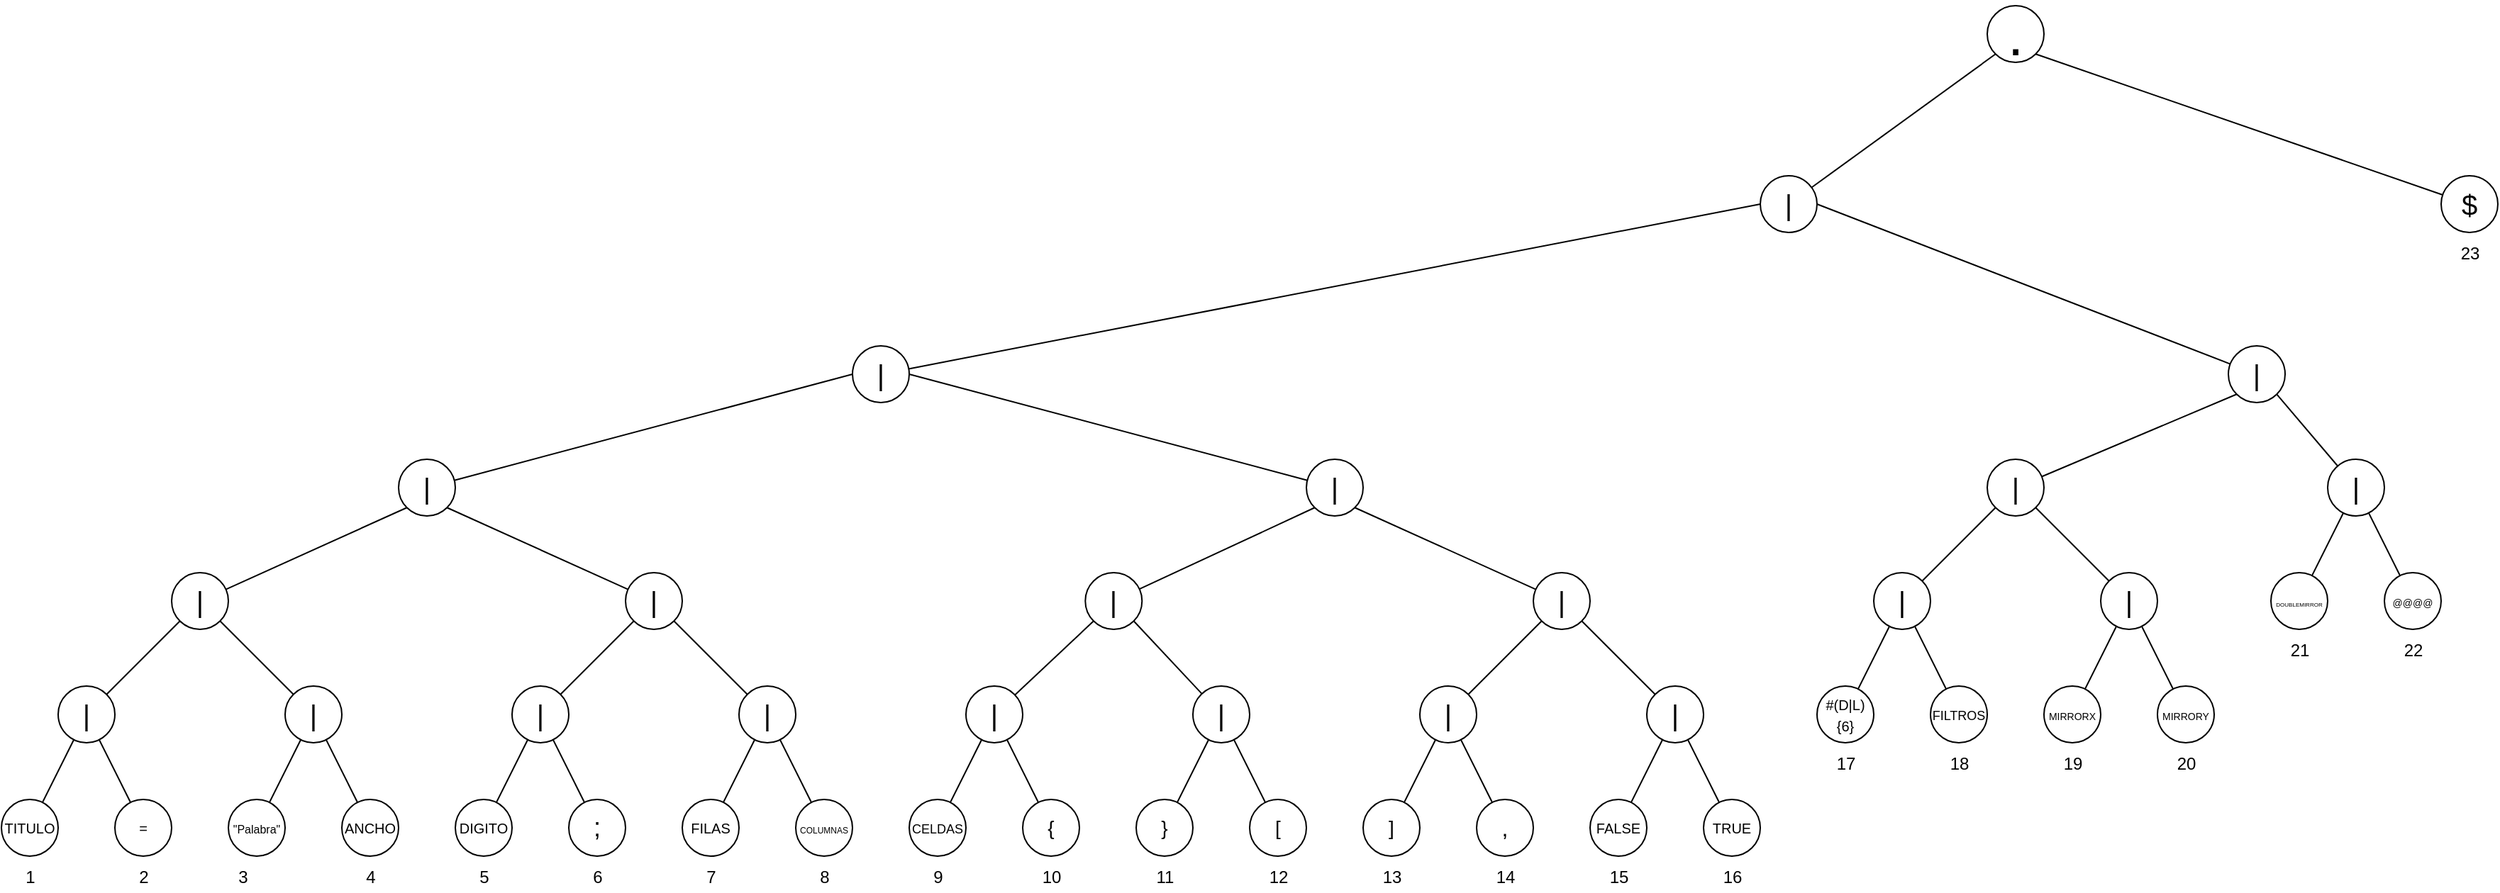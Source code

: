 <mxfile version="15.0.6" type="device"><diagram name="Page-1" id="10a91c8b-09ff-31b1-d368-03940ed4cc9e"><mxGraphModel dx="1447" dy="750" grid="1" gridSize="10" guides="1" tooltips="1" connect="1" arrows="1" fold="1" page="1" pageScale="1" pageWidth="1100" pageHeight="850" background="none" math="0" shadow="0"><root><mxCell id="0"/><mxCell id="1" parent="0"/><mxCell id="J50K5bgQ8t55u7nlD1jD-165" value="" style="edgeStyle=none;rounded=0;orthogonalLoop=1;jettySize=auto;html=1;endArrow=none;endFill=0;" edge="1" parent="1" source="J50K5bgQ8t55u7nlD1jD-55" target="J50K5bgQ8t55u7nlD1jD-84"><mxGeometry relative="1" as="geometry"/></mxCell><mxCell id="J50K5bgQ8t55u7nlD1jD-55" value="&lt;font style=&quot;font-size: 10px&quot;&gt;TITULO&lt;/font&gt;" style="ellipse;whiteSpace=wrap;html=1;aspect=fixed;" vertex="1" parent="1"><mxGeometry x="70" y="685" width="40" height="40" as="geometry"/></mxCell><mxCell id="J50K5bgQ8t55u7nlD1jD-166" value="" style="edgeStyle=none;rounded=0;orthogonalLoop=1;jettySize=auto;html=1;endArrow=none;endFill=0;" edge="1" parent="1" source="J50K5bgQ8t55u7nlD1jD-56" target="J50K5bgQ8t55u7nlD1jD-84"><mxGeometry relative="1" as="geometry"/></mxCell><mxCell id="J50K5bgQ8t55u7nlD1jD-56" value="&lt;font style=&quot;font-size: 10px&quot;&gt;=&lt;/font&gt;" style="ellipse;whiteSpace=wrap;html=1;aspect=fixed;" vertex="1" parent="1"><mxGeometry x="150" y="685" width="40" height="40" as="geometry"/></mxCell><mxCell id="J50K5bgQ8t55u7nlD1jD-168" value="" style="edgeStyle=none;rounded=0;orthogonalLoop=1;jettySize=auto;html=1;endArrow=none;endFill=0;" edge="1" parent="1" source="J50K5bgQ8t55u7nlD1jD-57" target="J50K5bgQ8t55u7nlD1jD-86"><mxGeometry relative="1" as="geometry"/></mxCell><mxCell id="J50K5bgQ8t55u7nlD1jD-57" value="&lt;font style=&quot;font-size: 8px&quot;&gt;&quot;Palabra&quot;&lt;/font&gt;" style="ellipse;whiteSpace=wrap;html=1;aspect=fixed;" vertex="1" parent="1"><mxGeometry x="230" y="685" width="40" height="40" as="geometry"/></mxCell><mxCell id="J50K5bgQ8t55u7nlD1jD-249" value="" style="edgeStyle=none;rounded=0;orthogonalLoop=1;jettySize=auto;html=1;endArrow=none;endFill=0;" edge="1" parent="1" source="J50K5bgQ8t55u7nlD1jD-82" target="J50K5bgQ8t55u7nlD1jD-104"><mxGeometry relative="1" as="geometry"/></mxCell><mxCell id="J50K5bgQ8t55u7nlD1jD-82" value="&lt;span style=&quot;font-size: 7px&quot;&gt;@@@@&lt;/span&gt;" style="ellipse;whiteSpace=wrap;html=1;aspect=fixed;" vertex="1" parent="1"><mxGeometry x="1750" y="525" width="40" height="40" as="geometry"/></mxCell><mxCell id="J50K5bgQ8t55u7nlD1jD-171" style="edgeStyle=none;rounded=0;orthogonalLoop=1;jettySize=auto;html=1;entryX=0;entryY=1;entryDx=0;entryDy=0;endArrow=none;endFill=0;" edge="1" parent="1" source="J50K5bgQ8t55u7nlD1jD-84" target="J50K5bgQ8t55u7nlD1jD-169"><mxGeometry relative="1" as="geometry"/></mxCell><mxCell id="J50K5bgQ8t55u7nlD1jD-84" value="&lt;font style=&quot;font-size: 20px&quot;&gt;|&lt;/font&gt;" style="ellipse;whiteSpace=wrap;html=1;aspect=fixed;" vertex="1" parent="1"><mxGeometry x="110" y="605" width="40" height="40" as="geometry"/></mxCell><mxCell id="J50K5bgQ8t55u7nlD1jD-172" style="edgeStyle=none;rounded=0;orthogonalLoop=1;jettySize=auto;html=1;entryX=1;entryY=1;entryDx=0;entryDy=0;endArrow=none;endFill=0;" edge="1" parent="1" source="J50K5bgQ8t55u7nlD1jD-86" target="J50K5bgQ8t55u7nlD1jD-169"><mxGeometry relative="1" as="geometry"/></mxCell><mxCell id="J50K5bgQ8t55u7nlD1jD-86" value="&lt;font style=&quot;font-size: 20px&quot;&gt;|&lt;/font&gt;" style="ellipse;whiteSpace=wrap;html=1;aspect=fixed;" vertex="1" parent="1"><mxGeometry x="270" y="605" width="40" height="40" as="geometry"/></mxCell><mxCell id="J50K5bgQ8t55u7nlD1jD-181" style="edgeStyle=none;rounded=0;orthogonalLoop=1;jettySize=auto;html=1;entryX=0;entryY=1;entryDx=0;entryDy=0;endArrow=none;endFill=0;" edge="1" parent="1" source="J50K5bgQ8t55u7nlD1jD-88" target="J50K5bgQ8t55u7nlD1jD-182"><mxGeometry relative="1" as="geometry"/></mxCell><mxCell id="J50K5bgQ8t55u7nlD1jD-88" value="&lt;font style=&quot;font-size: 20px&quot;&gt;|&lt;/font&gt;" style="ellipse;whiteSpace=wrap;html=1;aspect=fixed;" vertex="1" parent="1"><mxGeometry x="430" y="605" width="40" height="40" as="geometry"/></mxCell><mxCell id="J50K5bgQ8t55u7nlD1jD-184" style="edgeStyle=none;rounded=0;orthogonalLoop=1;jettySize=auto;html=1;entryX=1;entryY=1;entryDx=0;entryDy=0;endArrow=none;endFill=0;" edge="1" parent="1" source="J50K5bgQ8t55u7nlD1jD-90" target="J50K5bgQ8t55u7nlD1jD-182"><mxGeometry relative="1" as="geometry"/></mxCell><mxCell id="J50K5bgQ8t55u7nlD1jD-90" value="&lt;font style=&quot;font-size: 20px&quot;&gt;|&lt;/font&gt;" style="ellipse;whiteSpace=wrap;html=1;aspect=fixed;" vertex="1" parent="1"><mxGeometry x="590" y="605" width="40" height="40" as="geometry"/></mxCell><mxCell id="J50K5bgQ8t55u7nlD1jD-193" style="edgeStyle=none;rounded=0;orthogonalLoop=1;jettySize=auto;html=1;entryX=0;entryY=1;entryDx=0;entryDy=0;endArrow=none;endFill=0;" edge="1" parent="1" source="J50K5bgQ8t55u7nlD1jD-92" target="J50K5bgQ8t55u7nlD1jD-187"><mxGeometry relative="1" as="geometry"/></mxCell><mxCell id="J50K5bgQ8t55u7nlD1jD-92" value="&lt;font style=&quot;font-size: 20px&quot;&gt;|&lt;/font&gt;" style="ellipse;whiteSpace=wrap;html=1;aspect=fixed;" vertex="1" parent="1"><mxGeometry x="750" y="605" width="40" height="40" as="geometry"/></mxCell><mxCell id="J50K5bgQ8t55u7nlD1jD-194" style="edgeStyle=none;rounded=0;orthogonalLoop=1;jettySize=auto;html=1;entryX=1;entryY=1;entryDx=0;entryDy=0;endArrow=none;endFill=0;" edge="1" parent="1" source="J50K5bgQ8t55u7nlD1jD-94" target="J50K5bgQ8t55u7nlD1jD-187"><mxGeometry relative="1" as="geometry"/></mxCell><mxCell id="J50K5bgQ8t55u7nlD1jD-94" value="&lt;font style=&quot;font-size: 20px&quot;&gt;|&lt;/font&gt;" style="ellipse;whiteSpace=wrap;html=1;aspect=fixed;" vertex="1" parent="1"><mxGeometry x="910" y="605" width="40" height="40" as="geometry"/></mxCell><mxCell id="J50K5bgQ8t55u7nlD1jD-195" style="edgeStyle=none;rounded=0;orthogonalLoop=1;jettySize=auto;html=1;entryX=0;entryY=1;entryDx=0;entryDy=0;endArrow=none;endFill=0;" edge="1" parent="1" source="J50K5bgQ8t55u7nlD1jD-96" target="J50K5bgQ8t55u7nlD1jD-190"><mxGeometry relative="1" as="geometry"/></mxCell><mxCell id="J50K5bgQ8t55u7nlD1jD-96" value="&lt;font style=&quot;font-size: 20px&quot;&gt;|&lt;/font&gt;" style="ellipse;whiteSpace=wrap;html=1;aspect=fixed;" vertex="1" parent="1"><mxGeometry x="1070" y="605" width="40" height="40" as="geometry"/></mxCell><mxCell id="J50K5bgQ8t55u7nlD1jD-196" style="edgeStyle=none;rounded=0;orthogonalLoop=1;jettySize=auto;html=1;entryX=1;entryY=1;entryDx=0;entryDy=0;endArrow=none;endFill=0;" edge="1" parent="1" source="J50K5bgQ8t55u7nlD1jD-98" target="J50K5bgQ8t55u7nlD1jD-190"><mxGeometry relative="1" as="geometry"/></mxCell><mxCell id="J50K5bgQ8t55u7nlD1jD-98" value="&lt;font style=&quot;font-size: 20px&quot;&gt;|&lt;/font&gt;" style="ellipse;whiteSpace=wrap;html=1;aspect=fixed;" vertex="1" parent="1"><mxGeometry x="1230" y="605" width="40" height="40" as="geometry"/></mxCell><mxCell id="J50K5bgQ8t55u7nlD1jD-197" style="edgeStyle=none;rounded=0;orthogonalLoop=1;jettySize=auto;html=1;entryX=0;entryY=1;entryDx=0;entryDy=0;endArrow=none;endFill=0;" edge="1" parent="1" source="J50K5bgQ8t55u7nlD1jD-100" target="J50K5bgQ8t55u7nlD1jD-191"><mxGeometry relative="1" as="geometry"/></mxCell><mxCell id="J50K5bgQ8t55u7nlD1jD-100" value="&lt;font style=&quot;font-size: 20px&quot;&gt;|&lt;/font&gt;" style="ellipse;whiteSpace=wrap;html=1;aspect=fixed;" vertex="1" parent="1"><mxGeometry x="1390" y="525" width="40" height="40" as="geometry"/></mxCell><mxCell id="J50K5bgQ8t55u7nlD1jD-198" style="edgeStyle=none;rounded=0;orthogonalLoop=1;jettySize=auto;html=1;entryX=1;entryY=1;entryDx=0;entryDy=0;endArrow=none;endFill=0;" edge="1" parent="1" source="J50K5bgQ8t55u7nlD1jD-102" target="J50K5bgQ8t55u7nlD1jD-191"><mxGeometry relative="1" as="geometry"/></mxCell><mxCell id="J50K5bgQ8t55u7nlD1jD-102" value="&lt;font style=&quot;font-size: 20px&quot;&gt;|&lt;/font&gt;" style="ellipse;whiteSpace=wrap;html=1;aspect=fixed;" vertex="1" parent="1"><mxGeometry x="1550" y="525" width="40" height="40" as="geometry"/></mxCell><mxCell id="J50K5bgQ8t55u7nlD1jD-251" style="edgeStyle=none;rounded=0;orthogonalLoop=1;jettySize=auto;html=1;entryX=1;entryY=1;entryDx=0;entryDy=0;endArrow=none;endFill=0;" edge="1" parent="1" source="J50K5bgQ8t55u7nlD1jD-104" target="J50K5bgQ8t55u7nlD1jD-203"><mxGeometry relative="1" as="geometry"/></mxCell><mxCell id="J50K5bgQ8t55u7nlD1jD-104" value="&lt;font style=&quot;font-size: 20px&quot;&gt;|&lt;/font&gt;" style="ellipse;whiteSpace=wrap;html=1;aspect=fixed;" vertex="1" parent="1"><mxGeometry x="1710" y="445" width="40" height="40" as="geometry"/></mxCell><mxCell id="J50K5bgQ8t55u7nlD1jD-206" style="edgeStyle=none;rounded=0;orthogonalLoop=1;jettySize=auto;html=1;entryX=0;entryY=1;entryDx=0;entryDy=0;endArrow=none;endFill=0;" edge="1" parent="1" source="J50K5bgQ8t55u7nlD1jD-169" target="J50K5bgQ8t55u7nlD1jD-201"><mxGeometry relative="1" as="geometry"/></mxCell><mxCell id="J50K5bgQ8t55u7nlD1jD-169" value="&lt;font style=&quot;font-size: 20px&quot;&gt;|&lt;/font&gt;" style="ellipse;whiteSpace=wrap;html=1;aspect=fixed;" vertex="1" parent="1"><mxGeometry x="190" y="525" width="40" height="40" as="geometry"/></mxCell><mxCell id="J50K5bgQ8t55u7nlD1jD-207" style="edgeStyle=none;rounded=0;orthogonalLoop=1;jettySize=auto;html=1;entryX=1;entryY=1;entryDx=0;entryDy=0;endArrow=none;endFill=0;" edge="1" parent="1" source="J50K5bgQ8t55u7nlD1jD-182" target="J50K5bgQ8t55u7nlD1jD-201"><mxGeometry relative="1" as="geometry"/></mxCell><mxCell id="J50K5bgQ8t55u7nlD1jD-182" value="&lt;font style=&quot;font-size: 20px&quot;&gt;|&lt;/font&gt;" style="ellipse;whiteSpace=wrap;html=1;aspect=fixed;" vertex="1" parent="1"><mxGeometry x="510" y="525" width="40" height="40" as="geometry"/></mxCell><mxCell id="J50K5bgQ8t55u7nlD1jD-183" style="edgeStyle=none;rounded=0;orthogonalLoop=1;jettySize=auto;html=1;entryX=1;entryY=0;entryDx=0;entryDy=0;endArrow=none;endFill=0;" edge="1" parent="1" source="J50K5bgQ8t55u7nlD1jD-88" target="J50K5bgQ8t55u7nlD1jD-88"><mxGeometry relative="1" as="geometry"/></mxCell><mxCell id="J50K5bgQ8t55u7nlD1jD-208" style="edgeStyle=none;rounded=0;orthogonalLoop=1;jettySize=auto;html=1;entryX=0;entryY=1;entryDx=0;entryDy=0;endArrow=none;endFill=0;" edge="1" parent="1" source="J50K5bgQ8t55u7nlD1jD-187" target="J50K5bgQ8t55u7nlD1jD-202"><mxGeometry relative="1" as="geometry"/></mxCell><mxCell id="J50K5bgQ8t55u7nlD1jD-187" value="&lt;font style=&quot;font-size: 20px&quot;&gt;|&lt;/font&gt;" style="ellipse;whiteSpace=wrap;html=1;aspect=fixed;" vertex="1" parent="1"><mxGeometry x="834.14" y="525" width="40" height="40" as="geometry"/></mxCell><mxCell id="J50K5bgQ8t55u7nlD1jD-209" style="edgeStyle=none;rounded=0;orthogonalLoop=1;jettySize=auto;html=1;entryX=1;entryY=1;entryDx=0;entryDy=0;endArrow=none;endFill=0;" edge="1" parent="1" source="J50K5bgQ8t55u7nlD1jD-190" target="J50K5bgQ8t55u7nlD1jD-202"><mxGeometry relative="1" as="geometry"/></mxCell><mxCell id="J50K5bgQ8t55u7nlD1jD-190" value="&lt;font style=&quot;font-size: 20px&quot;&gt;|&lt;/font&gt;" style="ellipse;whiteSpace=wrap;html=1;aspect=fixed;" vertex="1" parent="1"><mxGeometry x="1150" y="525" width="40" height="40" as="geometry"/></mxCell><mxCell id="J50K5bgQ8t55u7nlD1jD-210" style="edgeStyle=none;rounded=0;orthogonalLoop=1;jettySize=auto;html=1;entryX=0;entryY=1;entryDx=0;entryDy=0;endArrow=none;endFill=0;" edge="1" parent="1" source="J50K5bgQ8t55u7nlD1jD-191" target="J50K5bgQ8t55u7nlD1jD-203"><mxGeometry relative="1" as="geometry"/></mxCell><mxCell id="J50K5bgQ8t55u7nlD1jD-191" value="&lt;font style=&quot;font-size: 20px&quot;&gt;|&lt;/font&gt;" style="ellipse;whiteSpace=wrap;html=1;aspect=fixed;" vertex="1" parent="1"><mxGeometry x="1470" y="445" width="40" height="40" as="geometry"/></mxCell><mxCell id="J50K5bgQ8t55u7nlD1jD-255" style="edgeStyle=none;rounded=0;orthogonalLoop=1;jettySize=auto;html=1;entryX=0;entryY=0.5;entryDx=0;entryDy=0;endArrow=none;endFill=0;" edge="1" parent="1" source="J50K5bgQ8t55u7nlD1jD-201" target="J50K5bgQ8t55u7nlD1jD-204"><mxGeometry relative="1" as="geometry"/></mxCell><mxCell id="J50K5bgQ8t55u7nlD1jD-201" value="&lt;font style=&quot;font-size: 20px&quot;&gt;|&lt;/font&gt;" style="ellipse;whiteSpace=wrap;html=1;aspect=fixed;" vertex="1" parent="1"><mxGeometry x="350" y="445" width="40" height="40" as="geometry"/></mxCell><mxCell id="J50K5bgQ8t55u7nlD1jD-256" style="edgeStyle=none;rounded=0;orthogonalLoop=1;jettySize=auto;html=1;entryX=1;entryY=0.5;entryDx=0;entryDy=0;endArrow=none;endFill=0;" edge="1" parent="1" source="J50K5bgQ8t55u7nlD1jD-202" target="J50K5bgQ8t55u7nlD1jD-204"><mxGeometry relative="1" as="geometry"/></mxCell><mxCell id="J50K5bgQ8t55u7nlD1jD-202" value="&lt;font style=&quot;font-size: 20px&quot;&gt;|&lt;/font&gt;" style="ellipse;whiteSpace=wrap;html=1;aspect=fixed;" vertex="1" parent="1"><mxGeometry x="990" y="445" width="40" height="40" as="geometry"/></mxCell><mxCell id="J50K5bgQ8t55u7nlD1jD-259" style="edgeStyle=none;rounded=0;orthogonalLoop=1;jettySize=auto;html=1;entryX=1;entryY=0.5;entryDx=0;entryDy=0;endArrow=none;endFill=0;" edge="1" parent="1" source="J50K5bgQ8t55u7nlD1jD-203" target="J50K5bgQ8t55u7nlD1jD-205"><mxGeometry relative="1" as="geometry"/></mxCell><mxCell id="J50K5bgQ8t55u7nlD1jD-203" value="&lt;font style=&quot;font-size: 20px&quot;&gt;|&lt;/font&gt;" style="ellipse;whiteSpace=wrap;html=1;aspect=fixed;" vertex="1" parent="1"><mxGeometry x="1640" y="365" width="40" height="40" as="geometry"/></mxCell><mxCell id="J50K5bgQ8t55u7nlD1jD-258" style="edgeStyle=none;rounded=0;orthogonalLoop=1;jettySize=auto;html=1;entryX=0;entryY=0.5;entryDx=0;entryDy=0;endArrow=none;endFill=0;" edge="1" parent="1" source="J50K5bgQ8t55u7nlD1jD-204" target="J50K5bgQ8t55u7nlD1jD-205"><mxGeometry relative="1" as="geometry"/></mxCell><mxCell id="J50K5bgQ8t55u7nlD1jD-204" value="&lt;font style=&quot;font-size: 20px&quot;&gt;|&lt;/font&gt;" style="ellipse;whiteSpace=wrap;html=1;aspect=fixed;" vertex="1" parent="1"><mxGeometry x="670" y="365" width="40" height="40" as="geometry"/></mxCell><mxCell id="J50K5bgQ8t55u7nlD1jD-263" style="edgeStyle=none;rounded=0;orthogonalLoop=1;jettySize=auto;html=1;entryX=0;entryY=1;entryDx=0;entryDy=0;endArrow=none;endFill=0;" edge="1" parent="1" source="J50K5bgQ8t55u7nlD1jD-205" target="J50K5bgQ8t55u7nlD1jD-260"><mxGeometry relative="1" as="geometry"/></mxCell><mxCell id="J50K5bgQ8t55u7nlD1jD-205" value="&lt;font style=&quot;font-size: 20px&quot;&gt;|&lt;/font&gt;" style="ellipse;whiteSpace=wrap;html=1;aspect=fixed;" vertex="1" parent="1"><mxGeometry x="1310" y="245" width="40" height="40" as="geometry"/></mxCell><mxCell id="J50K5bgQ8t55u7nlD1jD-230" value="" style="edgeStyle=none;rounded=0;orthogonalLoop=1;jettySize=auto;html=1;endArrow=none;endFill=0;" edge="1" parent="1" source="J50K5bgQ8t55u7nlD1jD-212" target="J50K5bgQ8t55u7nlD1jD-86"><mxGeometry relative="1" as="geometry"/></mxCell><mxCell id="J50K5bgQ8t55u7nlD1jD-212" value="&lt;font style=&quot;font-size: 10px&quot;&gt;ANCHO&lt;/font&gt;" style="ellipse;whiteSpace=wrap;html=1;aspect=fixed;" vertex="1" parent="1"><mxGeometry x="310" y="685" width="40" height="40" as="geometry"/></mxCell><mxCell id="J50K5bgQ8t55u7nlD1jD-231" value="" style="edgeStyle=none;rounded=0;orthogonalLoop=1;jettySize=auto;html=1;endArrow=none;endFill=0;" edge="1" parent="1" source="J50K5bgQ8t55u7nlD1jD-213" target="J50K5bgQ8t55u7nlD1jD-88"><mxGeometry relative="1" as="geometry"/></mxCell><mxCell id="J50K5bgQ8t55u7nlD1jD-213" value="&lt;font style=&quot;font-size: 10px&quot;&gt;DIGITO&lt;/font&gt;" style="ellipse;whiteSpace=wrap;html=1;aspect=fixed;" vertex="1" parent="1"><mxGeometry x="390" y="685" width="40" height="40" as="geometry"/></mxCell><mxCell id="J50K5bgQ8t55u7nlD1jD-232" value="" style="edgeStyle=none;rounded=0;orthogonalLoop=1;jettySize=auto;html=1;endArrow=none;endFill=0;" edge="1" parent="1" source="J50K5bgQ8t55u7nlD1jD-214" target="J50K5bgQ8t55u7nlD1jD-88"><mxGeometry relative="1" as="geometry"/></mxCell><mxCell id="J50K5bgQ8t55u7nlD1jD-214" value="&lt;font style=&quot;font-size: 18px&quot;&gt;;&lt;/font&gt;" style="ellipse;whiteSpace=wrap;html=1;aspect=fixed;" vertex="1" parent="1"><mxGeometry x="470" y="685" width="40" height="40" as="geometry"/></mxCell><mxCell id="J50K5bgQ8t55u7nlD1jD-233" value="" style="edgeStyle=none;rounded=0;orthogonalLoop=1;jettySize=auto;html=1;endArrow=none;endFill=0;" edge="1" parent="1" source="J50K5bgQ8t55u7nlD1jD-215" target="J50K5bgQ8t55u7nlD1jD-90"><mxGeometry relative="1" as="geometry"/></mxCell><mxCell id="J50K5bgQ8t55u7nlD1jD-215" value="&lt;font style=&quot;font-size: 10px&quot;&gt;FILAS&lt;/font&gt;" style="ellipse;whiteSpace=wrap;html=1;aspect=fixed;" vertex="1" parent="1"><mxGeometry x="550" y="685" width="40" height="40" as="geometry"/></mxCell><mxCell id="J50K5bgQ8t55u7nlD1jD-234" value="" style="edgeStyle=none;rounded=0;orthogonalLoop=1;jettySize=auto;html=1;endArrow=none;endFill=0;" edge="1" parent="1" source="J50K5bgQ8t55u7nlD1jD-216" target="J50K5bgQ8t55u7nlD1jD-90"><mxGeometry relative="1" as="geometry"/></mxCell><mxCell id="J50K5bgQ8t55u7nlD1jD-216" value="&lt;font style=&quot;font-size: 6px&quot;&gt;COLUMNAS&lt;/font&gt;" style="ellipse;whiteSpace=wrap;html=1;aspect=fixed;" vertex="1" parent="1"><mxGeometry x="630" y="685" width="40" height="40" as="geometry"/></mxCell><mxCell id="J50K5bgQ8t55u7nlD1jD-235" value="" style="edgeStyle=none;rounded=0;orthogonalLoop=1;jettySize=auto;html=1;endArrow=none;endFill=0;" edge="1" parent="1" source="J50K5bgQ8t55u7nlD1jD-217" target="J50K5bgQ8t55u7nlD1jD-92"><mxGeometry relative="1" as="geometry"/></mxCell><mxCell id="J50K5bgQ8t55u7nlD1jD-217" value="&lt;font style=&quot;font-size: 9px&quot;&gt;CELDAS&lt;/font&gt;" style="ellipse;whiteSpace=wrap;html=1;aspect=fixed;" vertex="1" parent="1"><mxGeometry x="710" y="685" width="40" height="40" as="geometry"/></mxCell><mxCell id="J50K5bgQ8t55u7nlD1jD-236" value="" style="edgeStyle=none;rounded=0;orthogonalLoop=1;jettySize=auto;html=1;endArrow=none;endFill=0;" edge="1" parent="1" source="J50K5bgQ8t55u7nlD1jD-218" target="J50K5bgQ8t55u7nlD1jD-92"><mxGeometry relative="1" as="geometry"/></mxCell><mxCell id="J50K5bgQ8t55u7nlD1jD-218" value="&lt;font style=&quot;font-size: 14px&quot;&gt;{&lt;/font&gt;" style="ellipse;whiteSpace=wrap;html=1;aspect=fixed;" vertex="1" parent="1"><mxGeometry x="790" y="685" width="40" height="40" as="geometry"/></mxCell><mxCell id="J50K5bgQ8t55u7nlD1jD-237" value="" style="edgeStyle=none;rounded=0;orthogonalLoop=1;jettySize=auto;html=1;endArrow=none;endFill=0;" edge="1" parent="1" source="J50K5bgQ8t55u7nlD1jD-219" target="J50K5bgQ8t55u7nlD1jD-94"><mxGeometry relative="1" as="geometry"/></mxCell><mxCell id="J50K5bgQ8t55u7nlD1jD-219" value="&lt;font style=&quot;font-size: 14px&quot;&gt;}&lt;/font&gt;" style="ellipse;whiteSpace=wrap;html=1;aspect=fixed;" vertex="1" parent="1"><mxGeometry x="870" y="685" width="40" height="40" as="geometry"/></mxCell><mxCell id="J50K5bgQ8t55u7nlD1jD-238" value="" style="edgeStyle=none;rounded=0;orthogonalLoop=1;jettySize=auto;html=1;endArrow=none;endFill=0;" edge="1" parent="1" source="J50K5bgQ8t55u7nlD1jD-220" target="J50K5bgQ8t55u7nlD1jD-94"><mxGeometry relative="1" as="geometry"/></mxCell><mxCell id="J50K5bgQ8t55u7nlD1jD-220" value="&lt;font style=&quot;font-size: 14px&quot;&gt;[&lt;/font&gt;" style="ellipse;whiteSpace=wrap;html=1;aspect=fixed;" vertex="1" parent="1"><mxGeometry x="950" y="685" width="40" height="40" as="geometry"/></mxCell><mxCell id="J50K5bgQ8t55u7nlD1jD-239" value="" style="edgeStyle=none;rounded=0;orthogonalLoop=1;jettySize=auto;html=1;endArrow=none;endFill=0;" edge="1" parent="1" source="J50K5bgQ8t55u7nlD1jD-221" target="J50K5bgQ8t55u7nlD1jD-96"><mxGeometry relative="1" as="geometry"/></mxCell><mxCell id="J50K5bgQ8t55u7nlD1jD-221" value="&lt;font style=&quot;font-size: 14px&quot;&gt;]&lt;/font&gt;" style="ellipse;whiteSpace=wrap;html=1;aspect=fixed;" vertex="1" parent="1"><mxGeometry x="1030" y="685" width="40" height="40" as="geometry"/></mxCell><mxCell id="J50K5bgQ8t55u7nlD1jD-240" value="" style="edgeStyle=none;rounded=0;orthogonalLoop=1;jettySize=auto;html=1;endArrow=none;endFill=0;" edge="1" parent="1" source="J50K5bgQ8t55u7nlD1jD-222" target="J50K5bgQ8t55u7nlD1jD-96"><mxGeometry relative="1" as="geometry"/></mxCell><mxCell id="J50K5bgQ8t55u7nlD1jD-222" value="&lt;font style=&quot;font-size: 16px&quot;&gt;,&lt;/font&gt;" style="ellipse;whiteSpace=wrap;html=1;aspect=fixed;" vertex="1" parent="1"><mxGeometry x="1110" y="685" width="40" height="40" as="geometry"/></mxCell><mxCell id="J50K5bgQ8t55u7nlD1jD-241" value="" style="edgeStyle=none;rounded=0;orthogonalLoop=1;jettySize=auto;html=1;endArrow=none;endFill=0;" edge="1" parent="1" source="J50K5bgQ8t55u7nlD1jD-223" target="J50K5bgQ8t55u7nlD1jD-98"><mxGeometry relative="1" as="geometry"/></mxCell><mxCell id="J50K5bgQ8t55u7nlD1jD-223" value="&lt;span style=&quot;font-size: 10px&quot;&gt;FALSE&lt;/span&gt;" style="ellipse;whiteSpace=wrap;html=1;aspect=fixed;" vertex="1" parent="1"><mxGeometry x="1190" y="685" width="40" height="40" as="geometry"/></mxCell><mxCell id="J50K5bgQ8t55u7nlD1jD-242" value="" style="edgeStyle=none;rounded=0;orthogonalLoop=1;jettySize=auto;html=1;endArrow=none;endFill=0;" edge="1" parent="1" source="J50K5bgQ8t55u7nlD1jD-224" target="J50K5bgQ8t55u7nlD1jD-98"><mxGeometry relative="1" as="geometry"/></mxCell><mxCell id="J50K5bgQ8t55u7nlD1jD-224" value="&lt;font style=&quot;font-size: 10px&quot;&gt;TRUE&lt;/font&gt;" style="ellipse;whiteSpace=wrap;html=1;aspect=fixed;" vertex="1" parent="1"><mxGeometry x="1270" y="685" width="40" height="40" as="geometry"/></mxCell><mxCell id="J50K5bgQ8t55u7nlD1jD-243" value="" style="edgeStyle=none;rounded=0;orthogonalLoop=1;jettySize=auto;html=1;endArrow=none;endFill=0;" edge="1" parent="1" source="J50K5bgQ8t55u7nlD1jD-225" target="J50K5bgQ8t55u7nlD1jD-100"><mxGeometry relative="1" as="geometry"/></mxCell><mxCell id="J50K5bgQ8t55u7nlD1jD-225" value="&lt;font style=&quot;font-size: 10px&quot;&gt;#(D|L){6}&lt;/font&gt;" style="ellipse;whiteSpace=wrap;html=1;aspect=fixed;" vertex="1" parent="1"><mxGeometry x="1350" y="605" width="40" height="40" as="geometry"/></mxCell><mxCell id="J50K5bgQ8t55u7nlD1jD-244" value="" style="edgeStyle=none;rounded=0;orthogonalLoop=1;jettySize=auto;html=1;endArrow=none;endFill=0;" edge="1" parent="1" source="J50K5bgQ8t55u7nlD1jD-226" target="J50K5bgQ8t55u7nlD1jD-100"><mxGeometry relative="1" as="geometry"/></mxCell><mxCell id="J50K5bgQ8t55u7nlD1jD-226" value="&lt;font style=&quot;font-size: 9px&quot;&gt;FILTROS&lt;/font&gt;" style="ellipse;whiteSpace=wrap;html=1;aspect=fixed;" vertex="1" parent="1"><mxGeometry x="1430" y="605" width="40" height="40" as="geometry"/></mxCell><mxCell id="J50K5bgQ8t55u7nlD1jD-245" value="" style="edgeStyle=none;rounded=0;orthogonalLoop=1;jettySize=auto;html=1;endArrow=none;endFill=0;" edge="1" parent="1" source="J50K5bgQ8t55u7nlD1jD-227" target="J50K5bgQ8t55u7nlD1jD-102"><mxGeometry relative="1" as="geometry"/></mxCell><mxCell id="J50K5bgQ8t55u7nlD1jD-227" value="&lt;font style=&quot;font-size: 7px&quot;&gt;MIRRORX&lt;/font&gt;" style="ellipse;whiteSpace=wrap;html=1;aspect=fixed;" vertex="1" parent="1"><mxGeometry x="1510" y="605" width="40" height="40" as="geometry"/></mxCell><mxCell id="J50K5bgQ8t55u7nlD1jD-246" value="" style="edgeStyle=none;rounded=0;orthogonalLoop=1;jettySize=auto;html=1;endArrow=none;endFill=0;" edge="1" parent="1" source="J50K5bgQ8t55u7nlD1jD-228" target="J50K5bgQ8t55u7nlD1jD-102"><mxGeometry relative="1" as="geometry"/></mxCell><mxCell id="J50K5bgQ8t55u7nlD1jD-228" value="&lt;span style=&quot;font-size: 7px&quot;&gt;MIRRORY&lt;/span&gt;" style="ellipse;whiteSpace=wrap;html=1;aspect=fixed;" vertex="1" parent="1"><mxGeometry x="1590" y="605" width="40" height="40" as="geometry"/></mxCell><mxCell id="J50K5bgQ8t55u7nlD1jD-250" value="" style="edgeStyle=none;rounded=0;orthogonalLoop=1;jettySize=auto;html=1;endArrow=none;endFill=0;" edge="1" parent="1" source="J50K5bgQ8t55u7nlD1jD-229" target="J50K5bgQ8t55u7nlD1jD-104"><mxGeometry relative="1" as="geometry"/></mxCell><mxCell id="J50K5bgQ8t55u7nlD1jD-229" value="&lt;span style=&quot;font-size: 4px&quot;&gt;DOUBLEMIRROR&lt;/span&gt;" style="ellipse;whiteSpace=wrap;html=1;aspect=fixed;" vertex="1" parent="1"><mxGeometry x="1670" y="525" width="40" height="40" as="geometry"/></mxCell><mxCell id="J50K5bgQ8t55u7nlD1jD-252" style="edgeStyle=none;rounded=0;orthogonalLoop=1;jettySize=auto;html=1;exitX=0;exitY=0.5;exitDx=0;exitDy=0;endArrow=none;endFill=0;" edge="1" parent="1" source="J50K5bgQ8t55u7nlD1jD-201" target="J50K5bgQ8t55u7nlD1jD-201"><mxGeometry relative="1" as="geometry"/></mxCell><mxCell id="J50K5bgQ8t55u7nlD1jD-260" value="&lt;span style=&quot;font-size: 40px&quot;&gt;.&lt;/span&gt;" style="ellipse;whiteSpace=wrap;html=1;aspect=fixed;" vertex="1" parent="1"><mxGeometry x="1470" y="125" width="40" height="40" as="geometry"/></mxCell><mxCell id="J50K5bgQ8t55u7nlD1jD-262" style="edgeStyle=none;rounded=0;orthogonalLoop=1;jettySize=auto;html=1;entryX=1;entryY=1;entryDx=0;entryDy=0;endArrow=none;endFill=0;" edge="1" parent="1" source="J50K5bgQ8t55u7nlD1jD-261" target="J50K5bgQ8t55u7nlD1jD-260"><mxGeometry relative="1" as="geometry"/></mxCell><mxCell id="J50K5bgQ8t55u7nlD1jD-261" value="&lt;font style=&quot;font-size: 20px&quot;&gt;$&lt;/font&gt;" style="ellipse;whiteSpace=wrap;html=1;aspect=fixed;" vertex="1" parent="1"><mxGeometry x="1790" y="245" width="40" height="40" as="geometry"/></mxCell><mxCell id="J50K5bgQ8t55u7nlD1jD-264" value="1" style="text;html=1;align=center;verticalAlign=middle;resizable=0;points=[];autosize=1;strokeColor=none;fillColor=none;" vertex="1" parent="1"><mxGeometry x="80" y="730" width="20" height="20" as="geometry"/></mxCell><mxCell id="J50K5bgQ8t55u7nlD1jD-265" value="2" style="text;html=1;align=center;verticalAlign=middle;resizable=0;points=[];autosize=1;strokeColor=none;fillColor=none;" vertex="1" parent="1"><mxGeometry x="160" y="730" width="20" height="20" as="geometry"/></mxCell><mxCell id="J50K5bgQ8t55u7nlD1jD-266" value="3" style="text;html=1;align=center;verticalAlign=middle;resizable=0;points=[];autosize=1;strokeColor=none;fillColor=none;" vertex="1" parent="1"><mxGeometry x="230" y="730" width="20" height="20" as="geometry"/></mxCell><mxCell id="J50K5bgQ8t55u7nlD1jD-267" value="4" style="text;html=1;align=center;verticalAlign=middle;resizable=0;points=[];autosize=1;strokeColor=none;fillColor=none;" vertex="1" parent="1"><mxGeometry x="320" y="730" width="20" height="20" as="geometry"/></mxCell><mxCell id="J50K5bgQ8t55u7nlD1jD-270" value="5" style="text;html=1;align=center;verticalAlign=middle;resizable=0;points=[];autosize=1;strokeColor=none;fillColor=none;" vertex="1" parent="1"><mxGeometry x="400" y="730" width="20" height="20" as="geometry"/></mxCell><mxCell id="J50K5bgQ8t55u7nlD1jD-271" value="6" style="text;html=1;align=center;verticalAlign=middle;resizable=0;points=[];autosize=1;strokeColor=none;fillColor=none;" vertex="1" parent="1"><mxGeometry x="480" y="730" width="20" height="20" as="geometry"/></mxCell><mxCell id="J50K5bgQ8t55u7nlD1jD-272" value="7" style="text;html=1;align=center;verticalAlign=middle;resizable=0;points=[];autosize=1;strokeColor=none;fillColor=none;" vertex="1" parent="1"><mxGeometry x="560" y="730" width="20" height="20" as="geometry"/></mxCell><mxCell id="J50K5bgQ8t55u7nlD1jD-273" value="8" style="text;html=1;align=center;verticalAlign=middle;resizable=0;points=[];autosize=1;strokeColor=none;fillColor=none;" vertex="1" parent="1"><mxGeometry x="640" y="730" width="20" height="20" as="geometry"/></mxCell><mxCell id="J50K5bgQ8t55u7nlD1jD-274" value="9" style="text;html=1;align=center;verticalAlign=middle;resizable=0;points=[];autosize=1;strokeColor=none;fillColor=none;" vertex="1" parent="1"><mxGeometry x="720" y="730" width="20" height="20" as="geometry"/></mxCell><mxCell id="J50K5bgQ8t55u7nlD1jD-275" value="10" style="text;html=1;align=center;verticalAlign=middle;resizable=0;points=[];autosize=1;strokeColor=none;fillColor=none;" vertex="1" parent="1"><mxGeometry x="795" y="730" width="30" height="20" as="geometry"/></mxCell><mxCell id="J50K5bgQ8t55u7nlD1jD-276" value="11" style="text;html=1;align=center;verticalAlign=middle;resizable=0;points=[];autosize=1;strokeColor=none;fillColor=none;" vertex="1" parent="1"><mxGeometry x="875" y="730" width="30" height="20" as="geometry"/></mxCell><mxCell id="J50K5bgQ8t55u7nlD1jD-277" value="12" style="text;html=1;align=center;verticalAlign=middle;resizable=0;points=[];autosize=1;strokeColor=none;fillColor=none;" vertex="1" parent="1"><mxGeometry x="955" y="730" width="30" height="20" as="geometry"/></mxCell><mxCell id="J50K5bgQ8t55u7nlD1jD-278" value="13" style="text;html=1;align=center;verticalAlign=middle;resizable=0;points=[];autosize=1;strokeColor=none;fillColor=none;" vertex="1" parent="1"><mxGeometry x="1035" y="730" width="30" height="20" as="geometry"/></mxCell><mxCell id="J50K5bgQ8t55u7nlD1jD-279" value="14" style="text;html=1;align=center;verticalAlign=middle;resizable=0;points=[];autosize=1;strokeColor=none;fillColor=none;" vertex="1" parent="1"><mxGeometry x="1115" y="730" width="30" height="20" as="geometry"/></mxCell><mxCell id="J50K5bgQ8t55u7nlD1jD-280" value="15" style="text;html=1;align=center;verticalAlign=middle;resizable=0;points=[];autosize=1;strokeColor=none;fillColor=none;" vertex="1" parent="1"><mxGeometry x="1195" y="730" width="30" height="20" as="geometry"/></mxCell><mxCell id="J50K5bgQ8t55u7nlD1jD-283" value="16" style="text;html=1;align=center;verticalAlign=middle;resizable=0;points=[];autosize=1;strokeColor=none;fillColor=none;" vertex="1" parent="1"><mxGeometry x="1275" y="730" width="30" height="20" as="geometry"/></mxCell><mxCell id="J50K5bgQ8t55u7nlD1jD-284" value="17" style="text;html=1;align=center;verticalAlign=middle;resizable=0;points=[];autosize=1;strokeColor=none;fillColor=none;" vertex="1" parent="1"><mxGeometry x="1355" y="650" width="30" height="20" as="geometry"/></mxCell><mxCell id="J50K5bgQ8t55u7nlD1jD-285" value="18" style="text;html=1;align=center;verticalAlign=middle;resizable=0;points=[];autosize=1;strokeColor=none;fillColor=none;" vertex="1" parent="1"><mxGeometry x="1435" y="650" width="30" height="20" as="geometry"/></mxCell><mxCell id="J50K5bgQ8t55u7nlD1jD-286" value="19" style="text;html=1;align=center;verticalAlign=middle;resizable=0;points=[];autosize=1;strokeColor=none;fillColor=none;" vertex="1" parent="1"><mxGeometry x="1515" y="650" width="30" height="20" as="geometry"/></mxCell><mxCell id="J50K5bgQ8t55u7nlD1jD-287" value="20" style="text;html=1;align=center;verticalAlign=middle;resizable=0;points=[];autosize=1;strokeColor=none;fillColor=none;" vertex="1" parent="1"><mxGeometry x="1595" y="650" width="30" height="20" as="geometry"/></mxCell><mxCell id="J50K5bgQ8t55u7nlD1jD-288" value="21" style="text;html=1;align=center;verticalAlign=middle;resizable=0;points=[];autosize=1;strokeColor=none;fillColor=none;" vertex="1" parent="1"><mxGeometry x="1675" y="570" width="30" height="20" as="geometry"/></mxCell><mxCell id="J50K5bgQ8t55u7nlD1jD-289" value="22" style="text;html=1;align=center;verticalAlign=middle;resizable=0;points=[];autosize=1;strokeColor=none;fillColor=none;" vertex="1" parent="1"><mxGeometry x="1755" y="570" width="30" height="20" as="geometry"/></mxCell><mxCell id="J50K5bgQ8t55u7nlD1jD-290" value="23" style="text;html=1;align=center;verticalAlign=middle;resizable=0;points=[];autosize=1;strokeColor=none;fillColor=none;" vertex="1" parent="1"><mxGeometry x="1795" y="290" width="30" height="20" as="geometry"/></mxCell></root></mxGraphModel></diagram></mxfile>